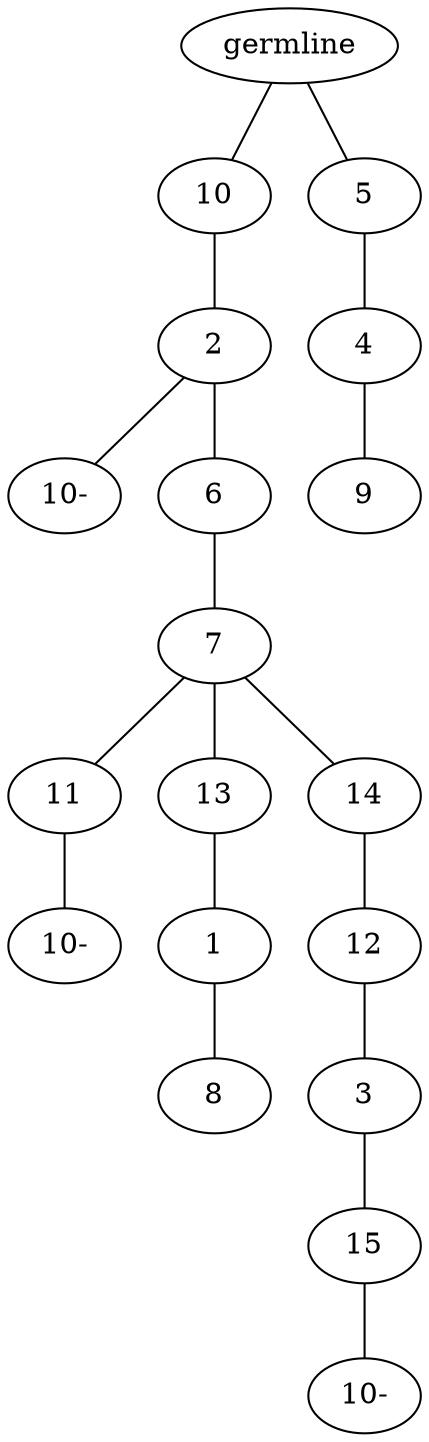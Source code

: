 graph tree {
    "139692577669024" [label="germline"];
    "139692577647488" [label="10"];
    "139692577647104" [label="2"];
    "139692577647008" [label="10-"];
    "139692577646768" [label="6"];
    "139692577647296" [label="7"];
    "139692577647872" [label="11"];
    "139692577648208" [label="10-"];
    "139692577526496" [label="13"];
    "139692577526352" [label="1"];
    "139692577700112" [label="8"];
    "139692577647968" [label="14"];
    "139692577648496" [label="12"];
    "139692577525968" [label="3"];
    "139692577526256" [label="15"];
    "139692577526544" [label="10-"];
    "139692577647440" [label="5"];
    "139692577647728" [label="4"];
    "139692577528656" [label="9"];
    "139692577669024" -- "139692577647488";
    "139692577669024" -- "139692577647440";
    "139692577647488" -- "139692577647104";
    "139692577647104" -- "139692577647008";
    "139692577647104" -- "139692577646768";
    "139692577646768" -- "139692577647296";
    "139692577647296" -- "139692577647872";
    "139692577647296" -- "139692577526496";
    "139692577647296" -- "139692577647968";
    "139692577647872" -- "139692577648208";
    "139692577526496" -- "139692577526352";
    "139692577526352" -- "139692577700112";
    "139692577647968" -- "139692577648496";
    "139692577648496" -- "139692577525968";
    "139692577525968" -- "139692577526256";
    "139692577526256" -- "139692577526544";
    "139692577647440" -- "139692577647728";
    "139692577647728" -- "139692577528656";
}

